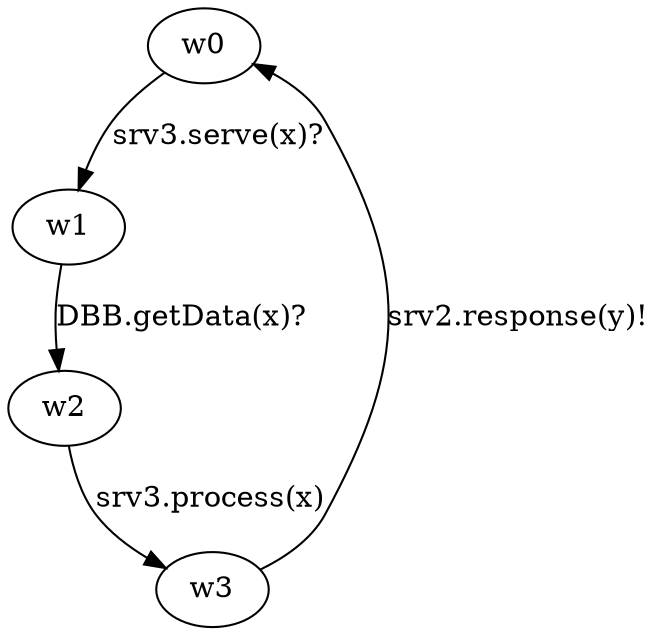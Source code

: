 digraph { 
w0->w1[label= "srv3.serve(x)?"];w1->w2[label= "DBB.getData(x)?"];w2->w3[label= "srv3.process(x)"];w3->w0[label= "srv2.response(y)!"];
}